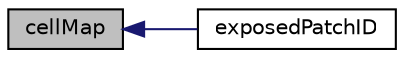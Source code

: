 digraph "cellMap"
{
  bgcolor="transparent";
  edge [fontname="Helvetica",fontsize="10",labelfontname="Helvetica",labelfontsize="10"];
  node [fontname="Helvetica",fontsize="10",shape=record];
  rankdir="LR";
  Node1 [label="cellMap",height=0.2,width=0.4,color="black", fillcolor="grey75", style="filled", fontcolor="black"];
  Node1 -> Node2 [dir="back",color="midnightblue",fontsize="10",style="solid",fontname="Helvetica"];
  Node2 [label="exposedPatchID",height=0.2,width=0.4,color="black",URL="$a01462.html#a80e0a4b1c6db62c7d7993f97d33c06c8",tooltip="Patch that exposed faces were put into. "];
}
